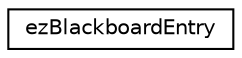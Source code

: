 digraph "Graphical Class Hierarchy"
{
 // LATEX_PDF_SIZE
  edge [fontname="Helvetica",fontsize="10",labelfontname="Helvetica",labelfontsize="10"];
  node [fontname="Helvetica",fontsize="10",shape=record];
  rankdir="LR";
  Node0 [label="ezBlackboardEntry",height=0.2,width=0.4,color="black", fillcolor="white", style="filled",URL="$df/dd5/structez_blackboard_entry.htm",tooltip=" "];
}
